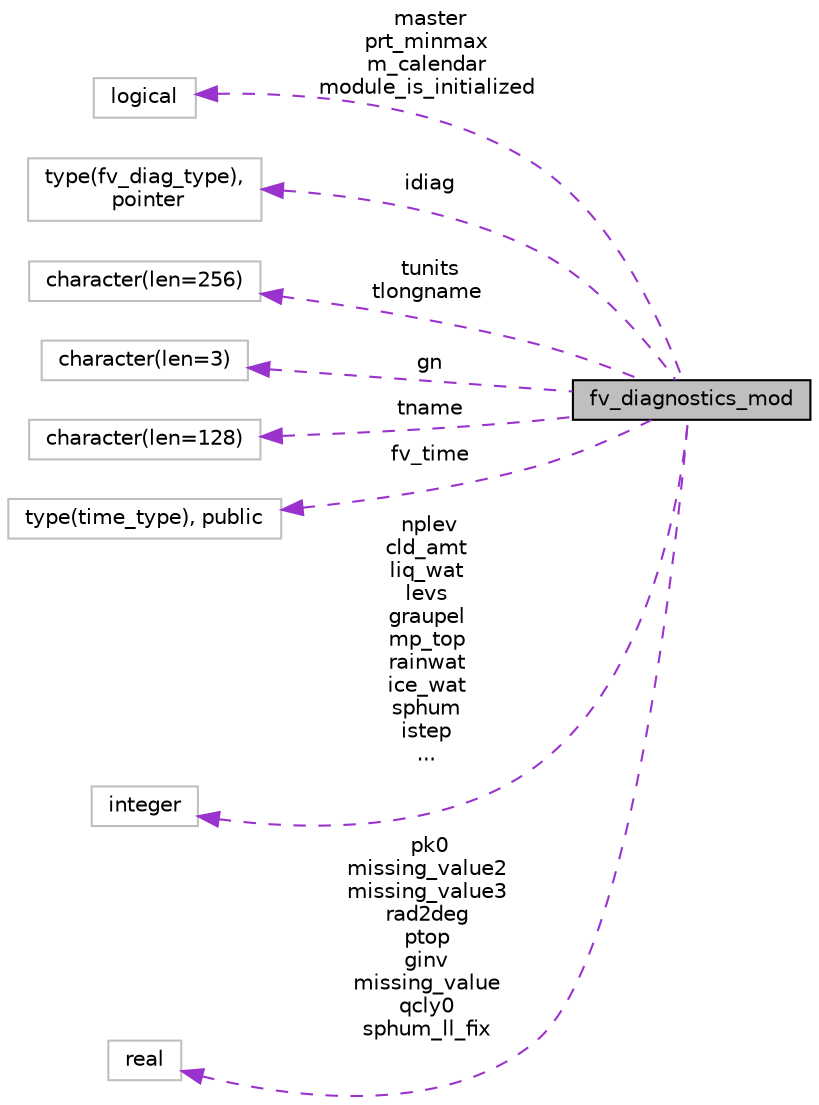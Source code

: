 digraph "fv_diagnostics_mod"
{
 // INTERACTIVE_SVG=YES
  edge [fontname="Helvetica",fontsize="10",labelfontname="Helvetica",labelfontsize="10"];
  node [fontname="Helvetica",fontsize="10",shape=record];
  rankdir="LR";
  Node1 [label="fv_diagnostics_mod",height=0.2,width=0.4,color="black", fillcolor="grey75", style="filled" fontcolor="black"];
  Node2 -> Node1 [dir="back",color="darkorchid3",fontsize="10",style="dashed",label=" master\nprt_minmax\nm_calendar\nmodule_is_initialized" ,fontname="Helvetica"];
  Node2 [label="logical",height=0.2,width=0.4,color="grey75", fillcolor="white", style="filled"];
  Node3 -> Node1 [dir="back",color="darkorchid3",fontsize="10",style="dashed",label=" idiag" ,fontname="Helvetica"];
  Node3 [label="type(fv_diag_type),\l pointer",height=0.2,width=0.4,color="grey75", fillcolor="white", style="filled"];
  Node4 -> Node1 [dir="back",color="darkorchid3",fontsize="10",style="dashed",label=" tunits\ntlongname" ,fontname="Helvetica"];
  Node4 [label="character(len=256)",height=0.2,width=0.4,color="grey75", fillcolor="white", style="filled"];
  Node5 -> Node1 [dir="back",color="darkorchid3",fontsize="10",style="dashed",label=" gn" ,fontname="Helvetica"];
  Node5 [label="character(len=3)",height=0.2,width=0.4,color="grey75", fillcolor="white", style="filled"];
  Node6 -> Node1 [dir="back",color="darkorchid3",fontsize="10",style="dashed",label=" tname" ,fontname="Helvetica"];
  Node6 [label="character(len=128)",height=0.2,width=0.4,color="grey75", fillcolor="white", style="filled"];
  Node7 -> Node1 [dir="back",color="darkorchid3",fontsize="10",style="dashed",label=" fv_time" ,fontname="Helvetica"];
  Node7 [label="type(time_type), public",height=0.2,width=0.4,color="grey75", fillcolor="white", style="filled"];
  Node8 -> Node1 [dir="back",color="darkorchid3",fontsize="10",style="dashed",label=" nplev\ncld_amt\nliq_wat\nlevs\ngraupel\nmp_top\nrainwat\nice_wat\nsphum\nistep\n..." ,fontname="Helvetica"];
  Node8 [label="integer",height=0.2,width=0.4,color="grey75", fillcolor="white", style="filled"];
  Node9 -> Node1 [dir="back",color="darkorchid3",fontsize="10",style="dashed",label=" pk0\nmissing_value2\nmissing_value3\nrad2deg\nptop\nginv\nmissing_value\nqcly0\nsphum_ll_fix" ,fontname="Helvetica"];
  Node9 [label="real",height=0.2,width=0.4,color="grey75", fillcolor="white", style="filled"];
}
